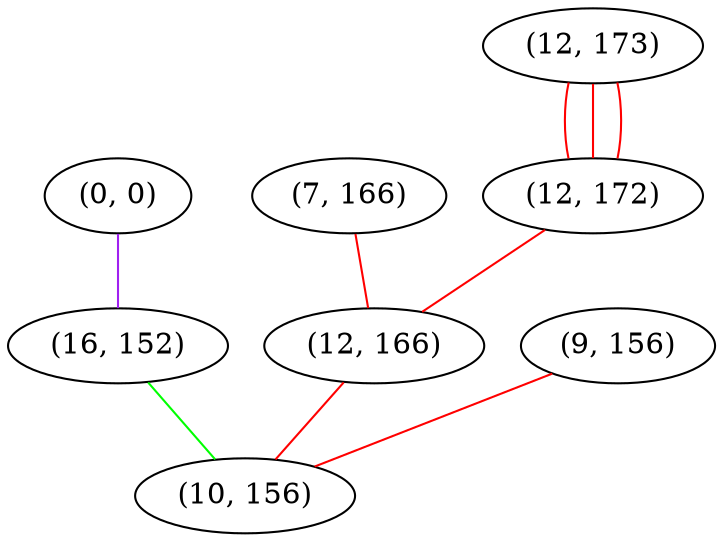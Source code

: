 graph "" {
"(0, 0)";
"(12, 173)";
"(7, 166)";
"(12, 172)";
"(12, 166)";
"(9, 156)";
"(16, 152)";
"(10, 156)";
"(0, 0)" -- "(16, 152)"  [color=purple, key=0, weight=4];
"(12, 173)" -- "(12, 172)"  [color=red, key=0, weight=1];
"(12, 173)" -- "(12, 172)"  [color=red, key=1, weight=1];
"(12, 173)" -- "(12, 172)"  [color=red, key=2, weight=1];
"(7, 166)" -- "(12, 166)"  [color=red, key=0, weight=1];
"(12, 172)" -- "(12, 166)"  [color=red, key=0, weight=1];
"(12, 166)" -- "(10, 156)"  [color=red, key=0, weight=1];
"(9, 156)" -- "(10, 156)"  [color=red, key=0, weight=1];
"(16, 152)" -- "(10, 156)"  [color=green, key=0, weight=2];
}
